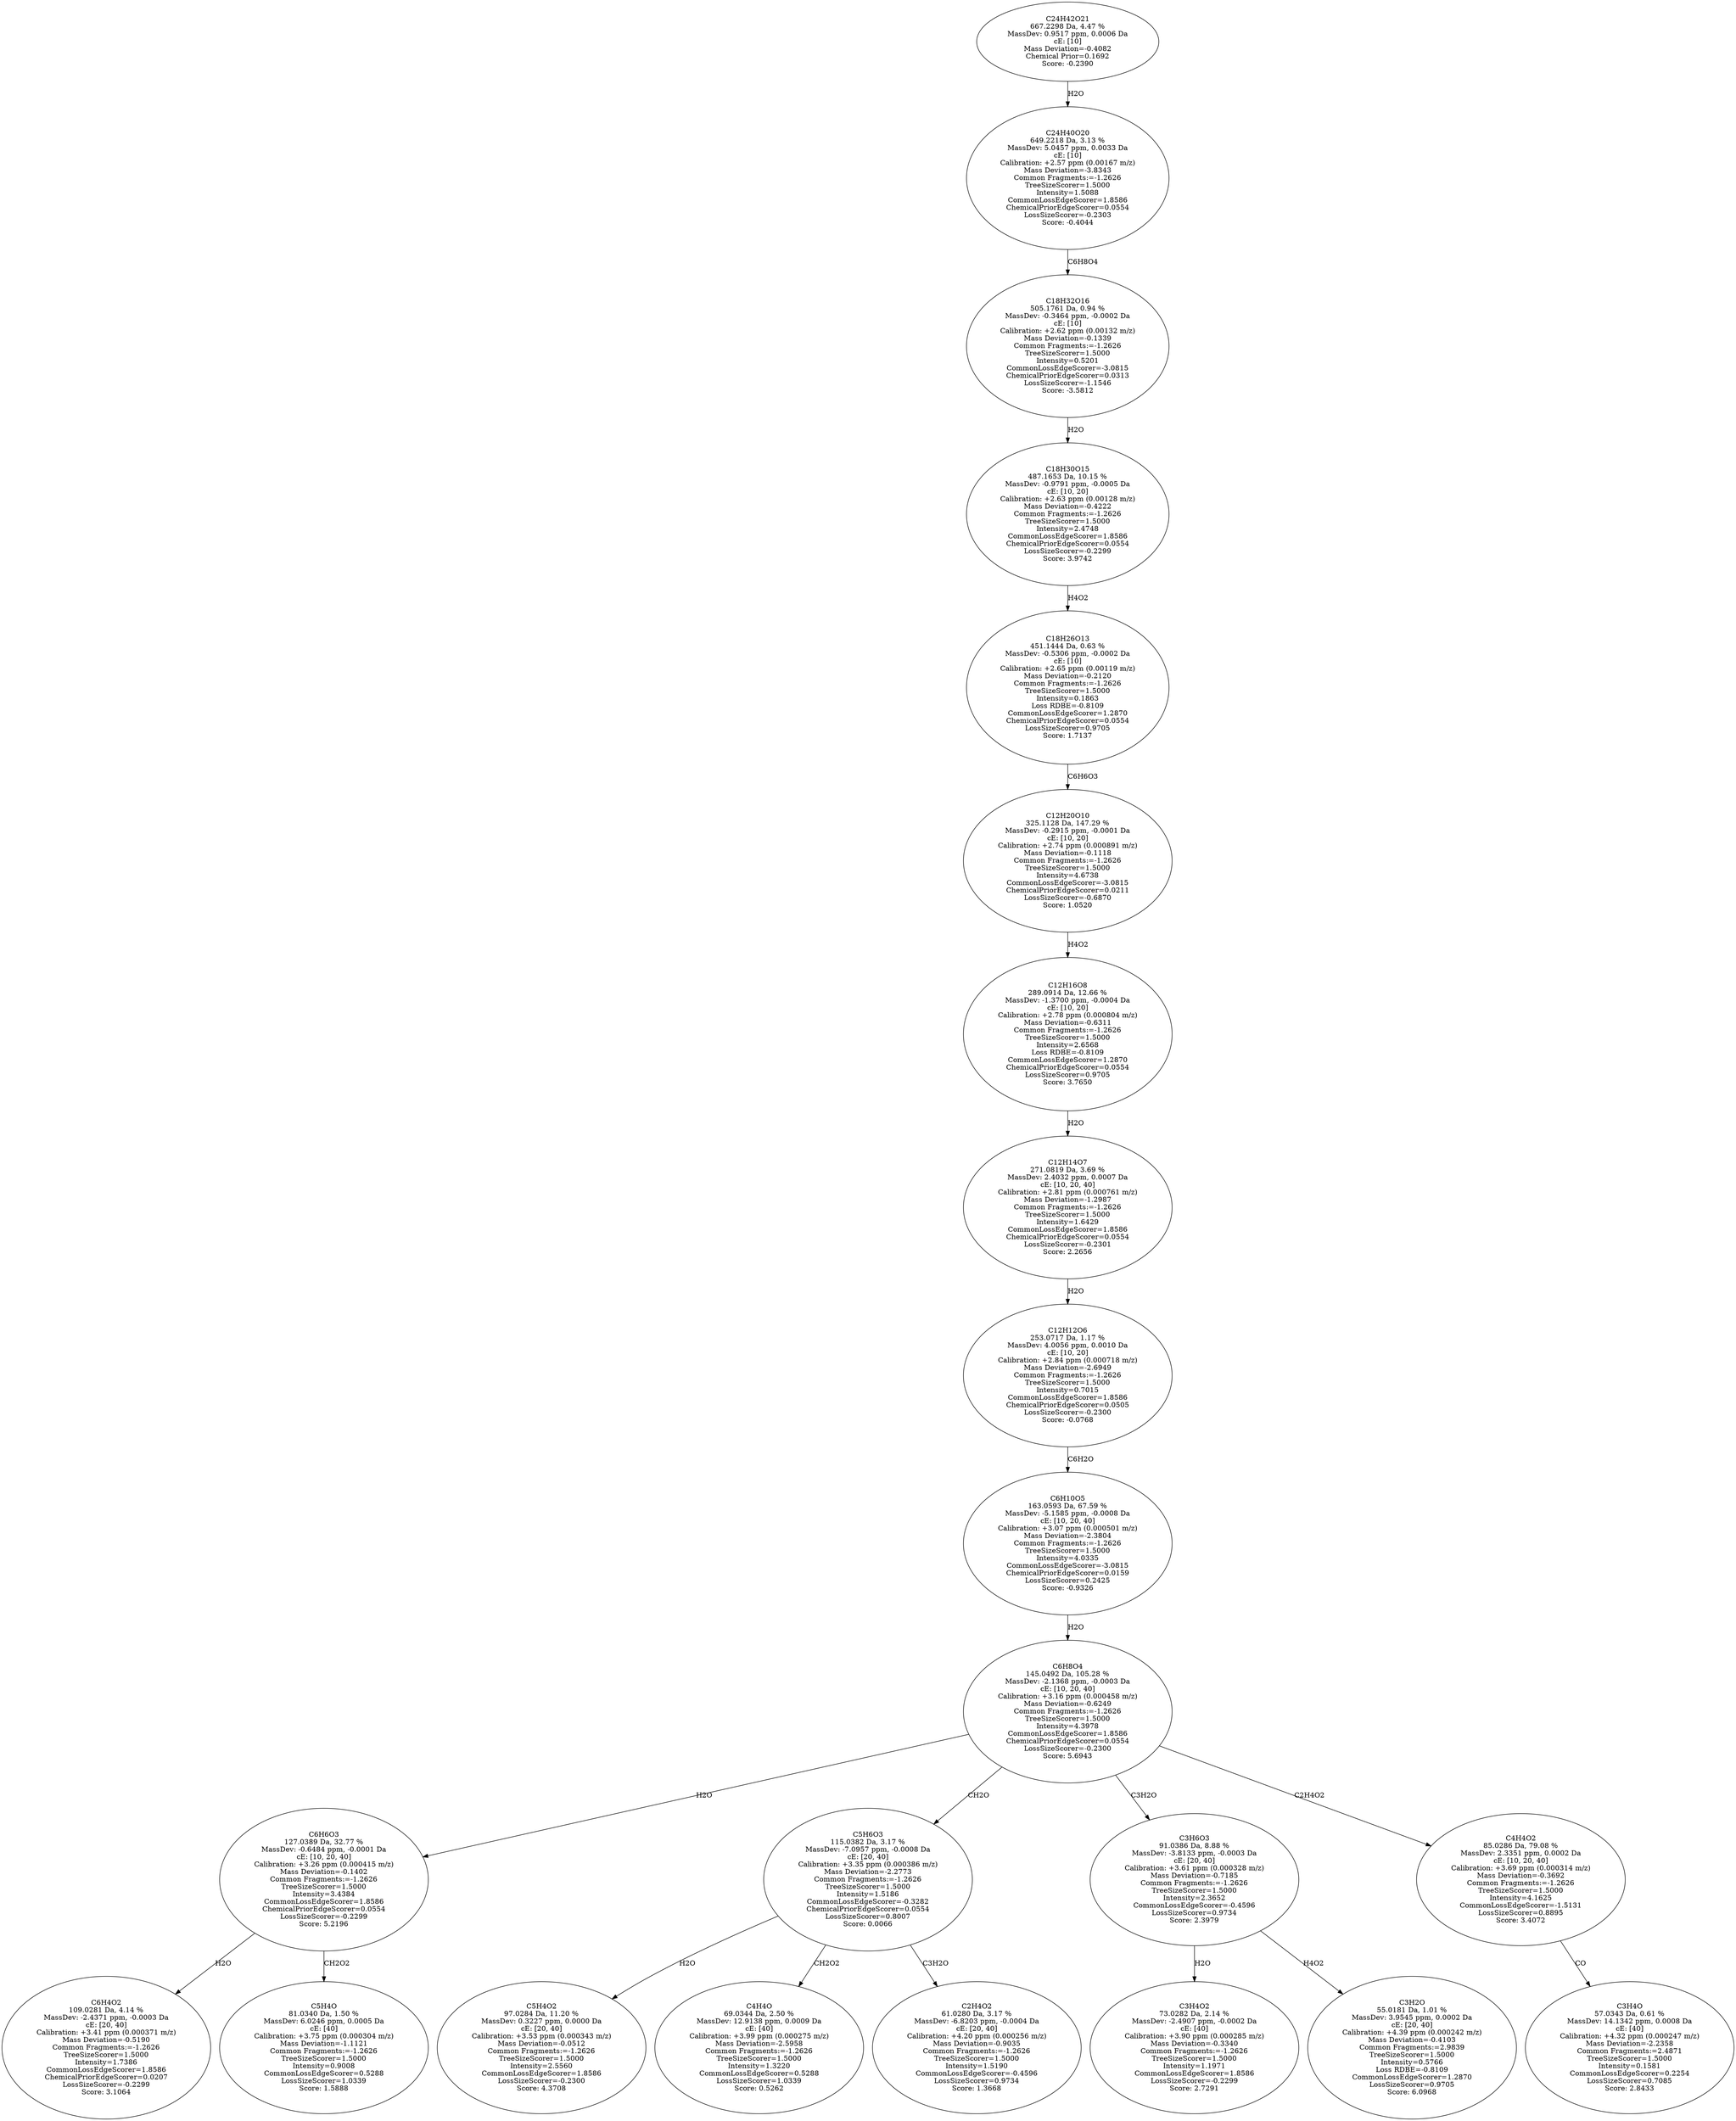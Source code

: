 strict digraph {
v1 [label="C6H4O2\n109.0281 Da, 4.14 %\nMassDev: -2.4371 ppm, -0.0003 Da\ncE: [20, 40]\nCalibration: +3.41 ppm (0.000371 m/z)\nMass Deviation=-0.5190\nCommon Fragments:=-1.2626\nTreeSizeScorer=1.5000\nIntensity=1.7386\nCommonLossEdgeScorer=1.8586\nChemicalPriorEdgeScorer=0.0207\nLossSizeScorer=-0.2299\nScore: 3.1064"];
v2 [label="C5H4O\n81.0340 Da, 1.50 %\nMassDev: 6.0246 ppm, 0.0005 Da\ncE: [40]\nCalibration: +3.75 ppm (0.000304 m/z)\nMass Deviation=-1.1121\nCommon Fragments:=-1.2626\nTreeSizeScorer=1.5000\nIntensity=0.9008\nCommonLossEdgeScorer=0.5288\nLossSizeScorer=1.0339\nScore: 1.5888"];
v3 [label="C6H6O3\n127.0389 Da, 32.77 %\nMassDev: -0.6484 ppm, -0.0001 Da\ncE: [10, 20, 40]\nCalibration: +3.26 ppm (0.000415 m/z)\nMass Deviation=-0.1402\nCommon Fragments:=-1.2626\nTreeSizeScorer=1.5000\nIntensity=3.4384\nCommonLossEdgeScorer=1.8586\nChemicalPriorEdgeScorer=0.0554\nLossSizeScorer=-0.2299\nScore: 5.2196"];
v4 [label="C5H4O2\n97.0284 Da, 11.20 %\nMassDev: 0.3227 ppm, 0.0000 Da\ncE: [20, 40]\nCalibration: +3.53 ppm (0.000343 m/z)\nMass Deviation=-0.0512\nCommon Fragments:=-1.2626\nTreeSizeScorer=1.5000\nIntensity=2.5560\nCommonLossEdgeScorer=1.8586\nLossSizeScorer=-0.2300\nScore: 4.3708"];
v5 [label="C4H4O\n69.0344 Da, 2.50 %\nMassDev: 12.9138 ppm, 0.0009 Da\ncE: [40]\nCalibration: +3.99 ppm (0.000275 m/z)\nMass Deviation=-2.5958\nCommon Fragments:=-1.2626\nTreeSizeScorer=1.5000\nIntensity=1.3220\nCommonLossEdgeScorer=0.5288\nLossSizeScorer=1.0339\nScore: 0.5262"];
v6 [label="C2H4O2\n61.0280 Da, 3.17 %\nMassDev: -6.8203 ppm, -0.0004 Da\ncE: [20, 40]\nCalibration: +4.20 ppm (0.000256 m/z)\nMass Deviation=-0.9035\nCommon Fragments:=-1.2626\nTreeSizeScorer=1.5000\nIntensity=1.5190\nCommonLossEdgeScorer=-0.4596\nLossSizeScorer=0.9734\nScore: 1.3668"];
v7 [label="C5H6O3\n115.0382 Da, 3.17 %\nMassDev: -7.0957 ppm, -0.0008 Da\ncE: [20, 40]\nCalibration: +3.35 ppm (0.000386 m/z)\nMass Deviation=-2.2773\nCommon Fragments:=-1.2626\nTreeSizeScorer=1.5000\nIntensity=1.5186\nCommonLossEdgeScorer=-0.3282\nChemicalPriorEdgeScorer=0.0554\nLossSizeScorer=0.8007\nScore: 0.0066"];
v8 [label="C3H4O2\n73.0282 Da, 2.14 %\nMassDev: -2.4907 ppm, -0.0002 Da\ncE: [40]\nCalibration: +3.90 ppm (0.000285 m/z)\nMass Deviation=-0.3340\nCommon Fragments:=-1.2626\nTreeSizeScorer=1.5000\nIntensity=1.1971\nCommonLossEdgeScorer=1.8586\nLossSizeScorer=-0.2299\nScore: 2.7291"];
v9 [label="C3H2O\n55.0181 Da, 1.01 %\nMassDev: 3.9545 ppm, 0.0002 Da\ncE: [20, 40]\nCalibration: +4.39 ppm (0.000242 m/z)\nMass Deviation=-0.4103\nCommon Fragments:=2.9839\nTreeSizeScorer=1.5000\nIntensity=0.5766\nLoss RDBE=-0.8109\nCommonLossEdgeScorer=1.2870\nLossSizeScorer=0.9705\nScore: 6.0968"];
v10 [label="C3H6O3\n91.0386 Da, 8.88 %\nMassDev: -3.8133 ppm, -0.0003 Da\ncE: [20, 40]\nCalibration: +3.61 ppm (0.000328 m/z)\nMass Deviation=-0.7185\nCommon Fragments:=-1.2626\nTreeSizeScorer=1.5000\nIntensity=2.3652\nCommonLossEdgeScorer=-0.4596\nLossSizeScorer=0.9734\nScore: 2.3979"];
v11 [label="C3H4O\n57.0343 Da, 0.61 %\nMassDev: 14.1342 ppm, 0.0008 Da\ncE: [40]\nCalibration: +4.32 ppm (0.000247 m/z)\nMass Deviation=-2.2358\nCommon Fragments:=2.4871\nTreeSizeScorer=1.5000\nIntensity=0.1581\nCommonLossEdgeScorer=0.2254\nLossSizeScorer=0.7085\nScore: 2.8433"];
v12 [label="C4H4O2\n85.0286 Da, 79.08 %\nMassDev: 2.3351 ppm, 0.0002 Da\ncE: [10, 20, 40]\nCalibration: +3.69 ppm (0.000314 m/z)\nMass Deviation=-0.3692\nCommon Fragments:=-1.2626\nTreeSizeScorer=1.5000\nIntensity=4.1625\nCommonLossEdgeScorer=-1.5131\nLossSizeScorer=0.8895\nScore: 3.4072"];
v13 [label="C6H8O4\n145.0492 Da, 105.28 %\nMassDev: -2.1368 ppm, -0.0003 Da\ncE: [10, 20, 40]\nCalibration: +3.16 ppm (0.000458 m/z)\nMass Deviation=-0.6249\nCommon Fragments:=-1.2626\nTreeSizeScorer=1.5000\nIntensity=4.3978\nCommonLossEdgeScorer=1.8586\nChemicalPriorEdgeScorer=0.0554\nLossSizeScorer=-0.2300\nScore: 5.6943"];
v14 [label="C6H10O5\n163.0593 Da, 67.59 %\nMassDev: -5.1585 ppm, -0.0008 Da\ncE: [10, 20, 40]\nCalibration: +3.07 ppm (0.000501 m/z)\nMass Deviation=-2.3804\nCommon Fragments:=-1.2626\nTreeSizeScorer=1.5000\nIntensity=4.0335\nCommonLossEdgeScorer=-3.0815\nChemicalPriorEdgeScorer=0.0159\nLossSizeScorer=0.2425\nScore: -0.9326"];
v15 [label="C12H12O6\n253.0717 Da, 1.17 %\nMassDev: 4.0056 ppm, 0.0010 Da\ncE: [10, 20]\nCalibration: +2.84 ppm (0.000718 m/z)\nMass Deviation=-2.6949\nCommon Fragments:=-1.2626\nTreeSizeScorer=1.5000\nIntensity=0.7015\nCommonLossEdgeScorer=1.8586\nChemicalPriorEdgeScorer=0.0505\nLossSizeScorer=-0.2300\nScore: -0.0768"];
v16 [label="C12H14O7\n271.0819 Da, 3.69 %\nMassDev: 2.4032 ppm, 0.0007 Da\ncE: [10, 20, 40]\nCalibration: +2.81 ppm (0.000761 m/z)\nMass Deviation=-1.2987\nCommon Fragments:=-1.2626\nTreeSizeScorer=1.5000\nIntensity=1.6429\nCommonLossEdgeScorer=1.8586\nChemicalPriorEdgeScorer=0.0554\nLossSizeScorer=-0.2301\nScore: 2.2656"];
v17 [label="C12H16O8\n289.0914 Da, 12.66 %\nMassDev: -1.3700 ppm, -0.0004 Da\ncE: [10, 20]\nCalibration: +2.78 ppm (0.000804 m/z)\nMass Deviation=-0.6311\nCommon Fragments:=-1.2626\nTreeSizeScorer=1.5000\nIntensity=2.6568\nLoss RDBE=-0.8109\nCommonLossEdgeScorer=1.2870\nChemicalPriorEdgeScorer=0.0554\nLossSizeScorer=0.9705\nScore: 3.7650"];
v18 [label="C12H20O10\n325.1128 Da, 147.29 %\nMassDev: -0.2915 ppm, -0.0001 Da\ncE: [10, 20]\nCalibration: +2.74 ppm (0.000891 m/z)\nMass Deviation=-0.1118\nCommon Fragments:=-1.2626\nTreeSizeScorer=1.5000\nIntensity=4.6738\nCommonLossEdgeScorer=-3.0815\nChemicalPriorEdgeScorer=0.0211\nLossSizeScorer=-0.6870\nScore: 1.0520"];
v19 [label="C18H26O13\n451.1444 Da, 0.63 %\nMassDev: -0.5306 ppm, -0.0002 Da\ncE: [10]\nCalibration: +2.65 ppm (0.00119 m/z)\nMass Deviation=-0.2120\nCommon Fragments:=-1.2626\nTreeSizeScorer=1.5000\nIntensity=0.1863\nLoss RDBE=-0.8109\nCommonLossEdgeScorer=1.2870\nChemicalPriorEdgeScorer=0.0554\nLossSizeScorer=0.9705\nScore: 1.7137"];
v20 [label="C18H30O15\n487.1653 Da, 10.15 %\nMassDev: -0.9791 ppm, -0.0005 Da\ncE: [10, 20]\nCalibration: +2.63 ppm (0.00128 m/z)\nMass Deviation=-0.4222\nCommon Fragments:=-1.2626\nTreeSizeScorer=1.5000\nIntensity=2.4748\nCommonLossEdgeScorer=1.8586\nChemicalPriorEdgeScorer=0.0554\nLossSizeScorer=-0.2299\nScore: 3.9742"];
v21 [label="C18H32O16\n505.1761 Da, 0.94 %\nMassDev: -0.3464 ppm, -0.0002 Da\ncE: [10]\nCalibration: +2.62 ppm (0.00132 m/z)\nMass Deviation=-0.1339\nCommon Fragments:=-1.2626\nTreeSizeScorer=1.5000\nIntensity=0.5201\nCommonLossEdgeScorer=-3.0815\nChemicalPriorEdgeScorer=0.0313\nLossSizeScorer=-1.1546\nScore: -3.5812"];
v22 [label="C24H40O20\n649.2218 Da, 3.13 %\nMassDev: 5.0457 ppm, 0.0033 Da\ncE: [10]\nCalibration: +2.57 ppm (0.00167 m/z)\nMass Deviation=-3.8343\nCommon Fragments:=-1.2626\nTreeSizeScorer=1.5000\nIntensity=1.5088\nCommonLossEdgeScorer=1.8586\nChemicalPriorEdgeScorer=0.0554\nLossSizeScorer=-0.2303\nScore: -0.4044"];
v23 [label="C24H42O21\n667.2298 Da, 4.47 %\nMassDev: 0.9517 ppm, 0.0006 Da\ncE: [10]\nMass Deviation=-0.4082\nChemical Prior=0.1692\nScore: -0.2390"];
v3 -> v1 [label="H2O"];
v3 -> v2 [label="CH2O2"];
v13 -> v3 [label="H2O"];
v7 -> v4 [label="H2O"];
v7 -> v5 [label="CH2O2"];
v7 -> v6 [label="C3H2O"];
v13 -> v7 [label="CH2O"];
v10 -> v8 [label="H2O"];
v10 -> v9 [label="H4O2"];
v13 -> v10 [label="C3H2O"];
v12 -> v11 [label="CO"];
v13 -> v12 [label="C2H4O2"];
v14 -> v13 [label="H2O"];
v15 -> v14 [label="C6H2O"];
v16 -> v15 [label="H2O"];
v17 -> v16 [label="H2O"];
v18 -> v17 [label="H4O2"];
v19 -> v18 [label="C6H6O3"];
v20 -> v19 [label="H4O2"];
v21 -> v20 [label="H2O"];
v22 -> v21 [label="C6H8O4"];
v23 -> v22 [label="H2O"];
}